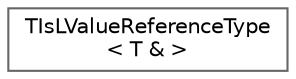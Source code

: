digraph "Graphical Class Hierarchy"
{
 // INTERACTIVE_SVG=YES
 // LATEX_PDF_SIZE
  bgcolor="transparent";
  edge [fontname=Helvetica,fontsize=10,labelfontname=Helvetica,labelfontsize=10];
  node [fontname=Helvetica,fontsize=10,shape=box,height=0.2,width=0.4];
  rankdir="LR";
  Node0 [id="Node000000",label="TIsLValueReferenceType\l\< T & \>",height=0.2,width=0.4,color="grey40", fillcolor="white", style="filled",URL="$d7/d89/structTIsLValueReferenceType_3_01T_01_6_01_4.html",tooltip=" "];
}

